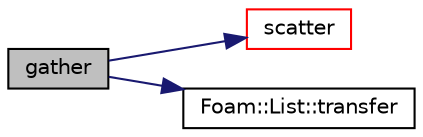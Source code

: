 digraph "gather"
{
  bgcolor="transparent";
  edge [fontname="Helvetica",fontsize="10",labelfontname="Helvetica",labelfontsize="10"];
  node [fontname="Helvetica",fontsize="10",shape=record];
  rankdir="LR";
  Node1 [label="gather",height=0.2,width=0.4,color="black", fillcolor="grey75", style="filled", fontcolor="black"];
  Node1 -> Node2 [color="midnightblue",fontsize="10",style="solid",fontname="Helvetica"];
  Node2 [label="scatter",height=0.2,width=0.4,color="red",URL="$a00931.html#a2e964657608ecbc2154a0e8e2e28b815",tooltip="Distribute data in processor order. Requires fld to be sized! "];
  Node1 -> Node3 [color="midnightblue",fontsize="10",style="solid",fontname="Helvetica"];
  Node3 [label="Foam::List::transfer",height=0.2,width=0.4,color="black",URL="$a01364.html#a25ad1d2084d16b234b0cf91c07e832c0",tooltip="Transfer the contents of the argument List into this list. "];
}

